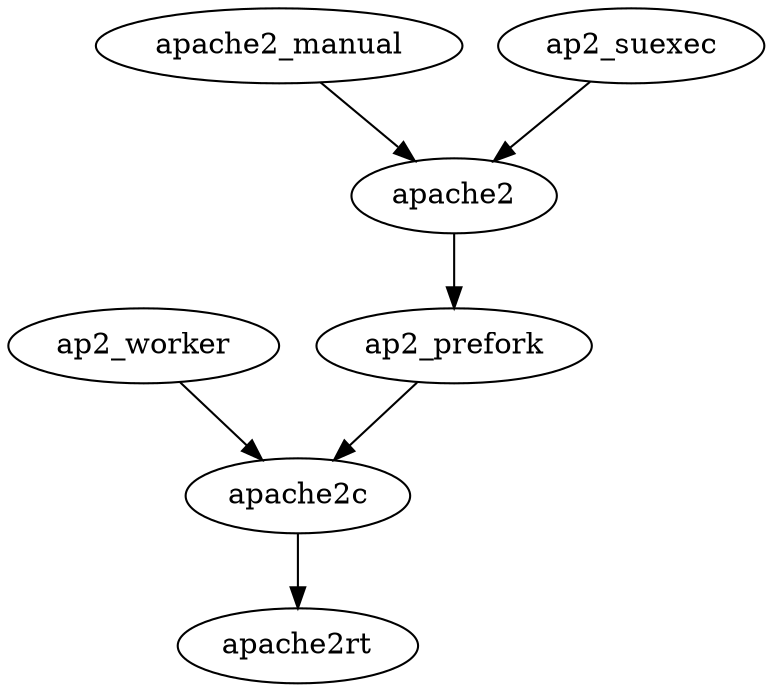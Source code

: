 digraph csw {
    subgraph core {
        style=filled;
        color=lightgrey;
        apache2 -> ap2_prefork -> apache2c -> apache2rt;
        label = "core packages";
    }
    apache2_manual -> apache2;
    ap2_suexec -> apache2;
    ap2_worker -> apache2c;
}
